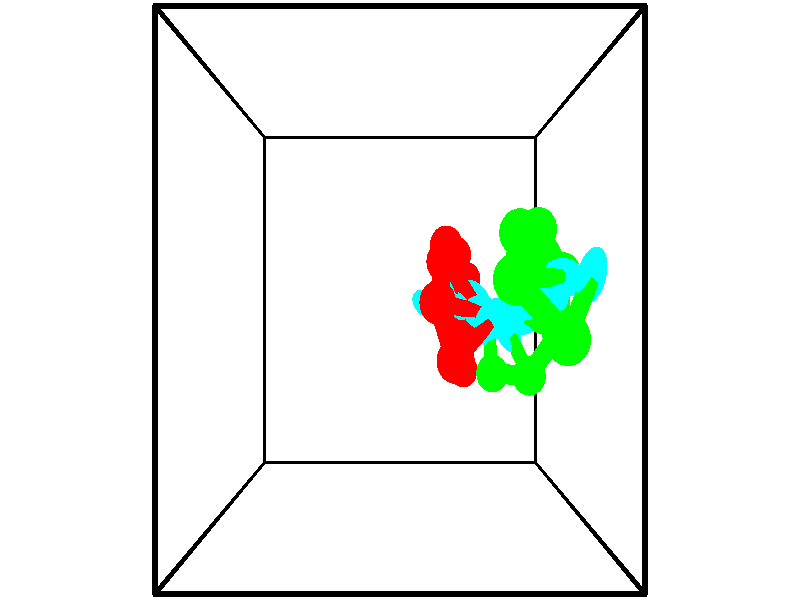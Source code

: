 // switches for output
#declare DRAW_BASES = 1; // possible values are 0, 1; only relevant for DNA ribbons
#declare DRAW_BASES_TYPE = 3; // possible values are 1, 2, 3; only relevant for DNA ribbons
#declare DRAW_FOG = 0; // set to 1 to enable fog

#include "colors.inc"

#include "transforms.inc"
background { rgb <1, 1, 1>}

#default {
   normal{
       ripples 0.25
       frequency 0.20
       turbulence 0.2
       lambda 5
   }
	finish {
		phong 0.1
		phong_size 40.
	}
}

// original window dimensions: 1024x640


// camera settings

camera {
	sky <-0, 1, 0>
	up <-0, 1, 0>
	right 1.6 * <1, 0, 0>
	location <2.5, 2.5, 11.1562>
	look_at <2.5, 2.5, 2.5>
	direction <0, 0, -8.6562>
	angle 67.0682
}


# declare cpy_camera_pos = <2.5, 2.5, 11.1562>;
# if (DRAW_FOG = 1)
fog {
	fog_type 2
	up vnormalize(cpy_camera_pos)
	color rgbt<1,1,1,0.3>
	distance 1e-5
	fog_alt 3e-3
	fog_offset 4
}
# end


// LIGHTS

# declare lum = 6;
global_settings {
	ambient_light rgb lum * <0.05, 0.05, 0.05>
	max_trace_level 15
}# declare cpy_direct_light_amount = 0.25;
light_source
{	1000 * <-1, -1, 1>,
	rgb lum * cpy_direct_light_amount
	parallel
}

light_source
{	1000 * <1, 1, -1>,
	rgb lum * cpy_direct_light_amount
	parallel
}

// strand 0

// nucleotide -1

// particle -1
sphere {
	<3.597017, 1.483737, 0.638913> 0.250000
	pigment { color rgbt <1,0,0,0> }
	no_shadow
}
cylinder {
	<3.508080, 1.665802, 0.294033>,  <3.454717, 1.775041, 0.087105>, 0.100000
	pigment { color rgbt <1,0,0,0> }
	no_shadow
}
cylinder {
	<3.508080, 1.665802, 0.294033>,  <3.597017, 1.483737, 0.638913>, 0.100000
	pigment { color rgbt <1,0,0,0> }
	no_shadow
}

// particle -1
sphere {
	<3.508080, 1.665802, 0.294033> 0.100000
	pigment { color rgbt <1,0,0,0> }
	no_shadow
}
sphere {
	0, 1
	scale<0.080000,0.200000,0.300000>
	matrix <0.826775, 0.556715, 0.080687,
		0.516726, -0.694906, -0.500100,
		-0.222344, 0.455164, -0.862200,
		3.441376, 1.802351, 0.035373>
	pigment { color rgbt <0,1,1,0> }
	no_shadow
}
cylinder {
	<3.586753, 2.114439, 0.376611>,  <3.597017, 1.483737, 0.638913>, 0.130000
	pigment { color rgbt <1,0,0,0> }
	no_shadow
}

// nucleotide -1

// particle -1
sphere {
	<3.586753, 2.114439, 0.376611> 0.250000
	pigment { color rgbt <1,0,0,0> }
	no_shadow
}
cylinder {
	<3.242897, 2.295334, 0.471691>,  <3.036583, 2.403871, 0.528739>, 0.100000
	pigment { color rgbt <1,0,0,0> }
	no_shadow
}
cylinder {
	<3.242897, 2.295334, 0.471691>,  <3.586753, 2.114439, 0.376611>, 0.100000
	pigment { color rgbt <1,0,0,0> }
	no_shadow
}

// particle -1
sphere {
	<3.242897, 2.295334, 0.471691> 0.100000
	pigment { color rgbt <1,0,0,0> }
	no_shadow
}
sphere {
	0, 1
	scale<0.080000,0.200000,0.300000>
	matrix <0.351901, 0.186824, 0.917203,
		0.370385, 0.872112, -0.319744,
		-0.859640, 0.452237, 0.237700,
		2.985005, 2.431005, 0.543001>
	pigment { color rgbt <0,1,1,0> }
	no_shadow
}
cylinder {
	<3.645256, 2.801912, 0.657360>,  <3.586753, 2.114439, 0.376611>, 0.130000
	pigment { color rgbt <1,0,0,0> }
	no_shadow
}

// nucleotide -1

// particle -1
sphere {
	<3.645256, 2.801912, 0.657360> 0.250000
	pigment { color rgbt <1,0,0,0> }
	no_shadow
}
cylinder {
	<3.340153, 2.600906, 0.820175>,  <3.157091, 2.480303, 0.917865>, 0.100000
	pigment { color rgbt <1,0,0,0> }
	no_shadow
}
cylinder {
	<3.340153, 2.600906, 0.820175>,  <3.645256, 2.801912, 0.657360>, 0.100000
	pigment { color rgbt <1,0,0,0> }
	no_shadow
}

// particle -1
sphere {
	<3.340153, 2.600906, 0.820175> 0.100000
	pigment { color rgbt <1,0,0,0> }
	no_shadow
}
sphere {
	0, 1
	scale<0.080000,0.200000,0.300000>
	matrix <0.348946, 0.210106, 0.913286,
		-0.544460, 0.838651, 0.015090,
		-0.762758, -0.502514, 0.407039,
		3.111326, 2.450152, 0.942287>
	pigment { color rgbt <0,1,1,0> }
	no_shadow
}
cylinder {
	<3.416206, 3.117668, 1.243758>,  <3.645256, 2.801912, 0.657360>, 0.130000
	pigment { color rgbt <1,0,0,0> }
	no_shadow
}

// nucleotide -1

// particle -1
sphere {
	<3.416206, 3.117668, 1.243758> 0.250000
	pigment { color rgbt <1,0,0,0> }
	no_shadow
}
cylinder {
	<3.300720, 2.746658, 1.338703>,  <3.231429, 2.524052, 1.395670>, 0.100000
	pigment { color rgbt <1,0,0,0> }
	no_shadow
}
cylinder {
	<3.300720, 2.746658, 1.338703>,  <3.416206, 3.117668, 1.243758>, 0.100000
	pigment { color rgbt <1,0,0,0> }
	no_shadow
}

// particle -1
sphere {
	<3.300720, 2.746658, 1.338703> 0.100000
	pigment { color rgbt <1,0,0,0> }
	no_shadow
}
sphere {
	0, 1
	scale<0.080000,0.200000,0.300000>
	matrix <0.349382, 0.128754, 0.928092,
		-0.891390, 0.350884, 0.286887,
		-0.288715, -0.927525, 0.237362,
		3.214106, 2.468401, 1.409912>
	pigment { color rgbt <0,1,1,0> }
	no_shadow
}
cylinder {
	<3.210002, 3.202488, 1.880307>,  <3.416206, 3.117668, 1.243758>, 0.130000
	pigment { color rgbt <1,0,0,0> }
	no_shadow
}

// nucleotide -1

// particle -1
sphere {
	<3.210002, 3.202488, 1.880307> 0.250000
	pigment { color rgbt <1,0,0,0> }
	no_shadow
}
cylinder {
	<3.322403, 2.818726, 1.870708>,  <3.389843, 2.588468, 1.864949>, 0.100000
	pigment { color rgbt <1,0,0,0> }
	no_shadow
}
cylinder {
	<3.322403, 2.818726, 1.870708>,  <3.210002, 3.202488, 1.880307>, 0.100000
	pigment { color rgbt <1,0,0,0> }
	no_shadow
}

// particle -1
sphere {
	<3.322403, 2.818726, 1.870708> 0.100000
	pigment { color rgbt <1,0,0,0> }
	no_shadow
}
sphere {
	0, 1
	scale<0.080000,0.200000,0.300000>
	matrix <0.306619, 0.066056, 0.949537,
		-0.909408, -0.274180, 0.312734,
		0.281002, -0.959407, -0.023997,
		3.406703, 2.530903, 1.863509>
	pigment { color rgbt <0,1,1,0> }
	no_shadow
}
cylinder {
	<3.129360, 2.961966, 2.499418>,  <3.210002, 3.202488, 1.880307>, 0.130000
	pigment { color rgbt <1,0,0,0> }
	no_shadow
}

// nucleotide -1

// particle -1
sphere {
	<3.129360, 2.961966, 2.499418> 0.250000
	pigment { color rgbt <1,0,0,0> }
	no_shadow
}
cylinder {
	<3.396519, 2.697876, 2.362003>,  <3.556814, 2.539422, 2.279555>, 0.100000
	pigment { color rgbt <1,0,0,0> }
	no_shadow
}
cylinder {
	<3.396519, 2.697876, 2.362003>,  <3.129360, 2.961966, 2.499418>, 0.100000
	pigment { color rgbt <1,0,0,0> }
	no_shadow
}

// particle -1
sphere {
	<3.396519, 2.697876, 2.362003> 0.100000
	pigment { color rgbt <1,0,0,0> }
	no_shadow
}
sphere {
	0, 1
	scale<0.080000,0.200000,0.300000>
	matrix <0.222352, -0.263493, 0.938686,
		-0.710263, -0.703331, -0.029184,
		0.667897, -0.660225, -0.343537,
		3.596888, 2.499809, 2.258942>
	pigment { color rgbt <0,1,1,0> }
	no_shadow
}
cylinder {
	<3.015701, 2.470778, 2.908608>,  <3.129360, 2.961966, 2.499418>, 0.130000
	pigment { color rgbt <1,0,0,0> }
	no_shadow
}

// nucleotide -1

// particle -1
sphere {
	<3.015701, 2.470778, 2.908608> 0.250000
	pigment { color rgbt <1,0,0,0> }
	no_shadow
}
cylinder {
	<3.383327, 2.403381, 2.766102>,  <3.603904, 2.362943, 2.680598>, 0.100000
	pigment { color rgbt <1,0,0,0> }
	no_shadow
}
cylinder {
	<3.383327, 2.403381, 2.766102>,  <3.015701, 2.470778, 2.908608>, 0.100000
	pigment { color rgbt <1,0,0,0> }
	no_shadow
}

// particle -1
sphere {
	<3.383327, 2.403381, 2.766102> 0.100000
	pigment { color rgbt <1,0,0,0> }
	no_shadow
}
sphere {
	0, 1
	scale<0.080000,0.200000,0.300000>
	matrix <0.353149, -0.049160, 0.934275,
		-0.174933, -0.984476, 0.014322,
		0.919067, -0.168493, -0.356266,
		3.659048, 2.352834, 2.659222>
	pigment { color rgbt <0,1,1,0> }
	no_shadow
}
cylinder {
	<3.230985, 1.830423, 3.217519>,  <3.015701, 2.470778, 2.908608>, 0.130000
	pigment { color rgbt <1,0,0,0> }
	no_shadow
}

// nucleotide -1

// particle -1
sphere {
	<3.230985, 1.830423, 3.217519> 0.250000
	pigment { color rgbt <1,0,0,0> }
	no_shadow
}
cylinder {
	<3.517357, 2.087143, 3.107582>,  <3.689180, 2.241175, 3.041620>, 0.100000
	pigment { color rgbt <1,0,0,0> }
	no_shadow
}
cylinder {
	<3.517357, 2.087143, 3.107582>,  <3.230985, 1.830423, 3.217519>, 0.100000
	pigment { color rgbt <1,0,0,0> }
	no_shadow
}

// particle -1
sphere {
	<3.517357, 2.087143, 3.107582> 0.100000
	pigment { color rgbt <1,0,0,0> }
	no_shadow
}
sphere {
	0, 1
	scale<0.080000,0.200000,0.300000>
	matrix <0.309829, 0.060718, 0.948852,
		0.625661, -0.764464, -0.155378,
		0.715929, 0.641800, -0.274842,
		3.732136, 2.279683, 3.025130>
	pigment { color rgbt <0,1,1,0> }
	no_shadow
}
// strand 1

// nucleotide -1

// particle -1
sphere {
	<4.370772, 2.136653, 4.417869> 0.250000
	pigment { color rgbt <0,1,0,0> }
	no_shadow
}
cylinder {
	<4.556016, 2.478104, 4.322495>,  <4.667162, 2.682974, 4.265270>, 0.100000
	pigment { color rgbt <0,1,0,0> }
	no_shadow
}
cylinder {
	<4.556016, 2.478104, 4.322495>,  <4.370772, 2.136653, 4.417869>, 0.100000
	pigment { color rgbt <0,1,0,0> }
	no_shadow
}

// particle -1
sphere {
	<4.556016, 2.478104, 4.322495> 0.100000
	pigment { color rgbt <0,1,0,0> }
	no_shadow
}
sphere {
	0, 1
	scale<0.080000,0.200000,0.300000>
	matrix <-0.471670, 0.009607, -0.881723,
		-0.750371, 0.520797, 0.407079,
		0.463109, 0.853626, -0.238435,
		4.694949, 2.734192, 4.250964>
	pigment { color rgbt <0,1,1,0> }
	no_shadow
}
cylinder {
	<3.829381, 2.700685, 4.165854>,  <4.370772, 2.136653, 4.417869>, 0.130000
	pigment { color rgbt <0,1,0,0> }
	no_shadow
}

// nucleotide -1

// particle -1
sphere {
	<3.829381, 2.700685, 4.165854> 0.250000
	pigment { color rgbt <0,1,0,0> }
	no_shadow
}
cylinder {
	<4.198262, 2.716080, 4.011940>,  <4.419591, 2.725317, 3.919592>, 0.100000
	pigment { color rgbt <0,1,0,0> }
	no_shadow
}
cylinder {
	<4.198262, 2.716080, 4.011940>,  <3.829381, 2.700685, 4.165854>, 0.100000
	pigment { color rgbt <0,1,0,0> }
	no_shadow
}

// particle -1
sphere {
	<4.198262, 2.716080, 4.011940> 0.100000
	pigment { color rgbt <0,1,0,0> }
	no_shadow
}
sphere {
	0, 1
	scale<0.080000,0.200000,0.300000>
	matrix <-0.369885, -0.202461, -0.906749,
		-0.112802, 0.978534, -0.172474,
		0.922204, 0.038487, -0.384783,
		4.474924, 2.727626, 3.896505>
	pigment { color rgbt <0,1,1,0> }
	no_shadow
}
cylinder {
	<3.996883, 3.205801, 3.594192>,  <3.829381, 2.700685, 4.165854>, 0.130000
	pigment { color rgbt <0,1,0,0> }
	no_shadow
}

// nucleotide -1

// particle -1
sphere {
	<3.996883, 3.205801, 3.594192> 0.250000
	pigment { color rgbt <0,1,0,0> }
	no_shadow
}
cylinder {
	<4.237611, 2.889236, 3.551331>,  <4.382048, 2.699298, 3.525614>, 0.100000
	pigment { color rgbt <0,1,0,0> }
	no_shadow
}
cylinder {
	<4.237611, 2.889236, 3.551331>,  <3.996883, 3.205801, 3.594192>, 0.100000
	pigment { color rgbt <0,1,0,0> }
	no_shadow
}

// particle -1
sphere {
	<4.237611, 2.889236, 3.551331> 0.100000
	pigment { color rgbt <0,1,0,0> }
	no_shadow
}
sphere {
	0, 1
	scale<0.080000,0.200000,0.300000>
	matrix <-0.364457, -0.152772, -0.918603,
		0.710622, 0.591886, -0.380376,
		0.601820, -0.791411, -0.107154,
		4.418157, 2.651813, 3.519185>
	pigment { color rgbt <0,1,1,0> }
	no_shadow
}
cylinder {
	<4.371914, 3.298506, 2.967981>,  <3.996883, 3.205801, 3.594192>, 0.130000
	pigment { color rgbt <0,1,0,0> }
	no_shadow
}

// nucleotide -1

// particle -1
sphere {
	<4.371914, 3.298506, 2.967981> 0.250000
	pigment { color rgbt <0,1,0,0> }
	no_shadow
}
cylinder {
	<4.374120, 2.909363, 3.060516>,  <4.375443, 2.675877, 3.116037>, 0.100000
	pigment { color rgbt <0,1,0,0> }
	no_shadow
}
cylinder {
	<4.374120, 2.909363, 3.060516>,  <4.371914, 3.298506, 2.967981>, 0.100000
	pigment { color rgbt <0,1,0,0> }
	no_shadow
}

// particle -1
sphere {
	<4.374120, 2.909363, 3.060516> 0.100000
	pigment { color rgbt <0,1,0,0> }
	no_shadow
}
sphere {
	0, 1
	scale<0.080000,0.200000,0.300000>
	matrix <-0.380651, -0.215967, -0.899146,
		0.924702, -0.083100, -0.371510,
		0.005515, -0.972858, 0.231337,
		4.375774, 2.617505, 3.129918>
	pigment { color rgbt <0,1,1,0> }
	no_shadow
}
cylinder {
	<4.841405, 2.824530, 2.459120>,  <4.371914, 3.298506, 2.967981>, 0.130000
	pigment { color rgbt <0,1,0,0> }
	no_shadow
}

// nucleotide -1

// particle -1
sphere {
	<4.841405, 2.824530, 2.459120> 0.250000
	pigment { color rgbt <0,1,0,0> }
	no_shadow
}
cylinder {
	<4.538325, 2.634781, 2.638390>,  <4.356477, 2.520931, 2.745952>, 0.100000
	pigment { color rgbt <0,1,0,0> }
	no_shadow
}
cylinder {
	<4.538325, 2.634781, 2.638390>,  <4.841405, 2.824530, 2.459120>, 0.100000
	pigment { color rgbt <0,1,0,0> }
	no_shadow
}

// particle -1
sphere {
	<4.538325, 2.634781, 2.638390> 0.100000
	pigment { color rgbt <0,1,0,0> }
	no_shadow
}
sphere {
	0, 1
	scale<0.080000,0.200000,0.300000>
	matrix <-0.390666, -0.220400, -0.893758,
		0.522753, -0.852287, -0.018325,
		-0.757700, -0.474374, 0.448175,
		4.311015, 2.492469, 2.772842>
	pigment { color rgbt <0,1,1,0> }
	no_shadow
}
cylinder {
	<4.846540, 2.108812, 2.252565>,  <4.841405, 2.824530, 2.459120>, 0.130000
	pigment { color rgbt <0,1,0,0> }
	no_shadow
}

// nucleotide -1

// particle -1
sphere {
	<4.846540, 2.108812, 2.252565> 0.250000
	pigment { color rgbt <0,1,0,0> }
	no_shadow
}
cylinder {
	<4.479846, 2.211548, 2.374962>,  <4.259830, 2.273190, 2.448400>, 0.100000
	pigment { color rgbt <0,1,0,0> }
	no_shadow
}
cylinder {
	<4.479846, 2.211548, 2.374962>,  <4.846540, 2.108812, 2.252565>, 0.100000
	pigment { color rgbt <0,1,0,0> }
	no_shadow
}

// particle -1
sphere {
	<4.479846, 2.211548, 2.374962> 0.100000
	pigment { color rgbt <0,1,0,0> }
	no_shadow
}
sphere {
	0, 1
	scale<0.080000,0.200000,0.300000>
	matrix <-0.350449, -0.149308, -0.924604,
		-0.191788, -0.954851, 0.226885,
		-0.916735, 0.256840, 0.305992,
		4.204825, 2.288600, 2.466759>
	pigment { color rgbt <0,1,1,0> }
	no_shadow
}
cylinder {
	<4.467403, 1.536300, 1.945457>,  <4.846540, 2.108812, 2.252565>, 0.130000
	pigment { color rgbt <0,1,0,0> }
	no_shadow
}

// nucleotide -1

// particle -1
sphere {
	<4.467403, 1.536300, 1.945457> 0.250000
	pigment { color rgbt <0,1,0,0> }
	no_shadow
}
cylinder {
	<4.267653, 1.870438, 2.037392>,  <4.147803, 2.070920, 2.092553>, 0.100000
	pigment { color rgbt <0,1,0,0> }
	no_shadow
}
cylinder {
	<4.267653, 1.870438, 2.037392>,  <4.467403, 1.536300, 1.945457>, 0.100000
	pigment { color rgbt <0,1,0,0> }
	no_shadow
}

// particle -1
sphere {
	<4.267653, 1.870438, 2.037392> 0.100000
	pigment { color rgbt <0,1,0,0> }
	no_shadow
}
sphere {
	0, 1
	scale<0.080000,0.200000,0.300000>
	matrix <-0.430150, -0.008772, -0.902715,
		-0.752061, -0.549658, 0.363704,
		-0.499375, 0.835343, 0.229838,
		4.117841, 2.121041, 2.106343>
	pigment { color rgbt <0,1,1,0> }
	no_shadow
}
cylinder {
	<3.969890, 1.524043, 1.524696>,  <4.467403, 1.536300, 1.945457>, 0.130000
	pigment { color rgbt <0,1,0,0> }
	no_shadow
}

// nucleotide -1

// particle -1
sphere {
	<3.969890, 1.524043, 1.524696> 0.250000
	pigment { color rgbt <0,1,0,0> }
	no_shadow
}
cylinder {
	<3.917462, 1.895615, 1.663208>,  <3.886006, 2.118558, 1.746315>, 0.100000
	pigment { color rgbt <0,1,0,0> }
	no_shadow
}
cylinder {
	<3.917462, 1.895615, 1.663208>,  <3.969890, 1.524043, 1.524696>, 0.100000
	pigment { color rgbt <0,1,0,0> }
	no_shadow
}

// particle -1
sphere {
	<3.917462, 1.895615, 1.663208> 0.100000
	pigment { color rgbt <0,1,0,0> }
	no_shadow
}
sphere {
	0, 1
	scale<0.080000,0.200000,0.300000>
	matrix <-0.517888, 0.233687, -0.822911,
		-0.845348, -0.287192, 0.450452,
		-0.131068, 0.928930, 0.346280,
		3.878142, 2.174294, 1.767092>
	pigment { color rgbt <0,1,1,0> }
	no_shadow
}
// box output
cylinder {
	<0.000000, 0.000000, 0.000000>,  <5.000000, 0.000000, 0.000000>, 0.025000
	pigment { color rgbt <0,0,0,0> }
	no_shadow
}
cylinder {
	<0.000000, 0.000000, 0.000000>,  <0.000000, 5.000000, 0.000000>, 0.025000
	pigment { color rgbt <0,0,0,0> }
	no_shadow
}
cylinder {
	<0.000000, 0.000000, 0.000000>,  <0.000000, 0.000000, 5.000000>, 0.025000
	pigment { color rgbt <0,0,0,0> }
	no_shadow
}
cylinder {
	<5.000000, 5.000000, 5.000000>,  <0.000000, 5.000000, 5.000000>, 0.025000
	pigment { color rgbt <0,0,0,0> }
	no_shadow
}
cylinder {
	<5.000000, 5.000000, 5.000000>,  <5.000000, 0.000000, 5.000000>, 0.025000
	pigment { color rgbt <0,0,0,0> }
	no_shadow
}
cylinder {
	<5.000000, 5.000000, 5.000000>,  <5.000000, 5.000000, 0.000000>, 0.025000
	pigment { color rgbt <0,0,0,0> }
	no_shadow
}
cylinder {
	<0.000000, 0.000000, 5.000000>,  <0.000000, 5.000000, 5.000000>, 0.025000
	pigment { color rgbt <0,0,0,0> }
	no_shadow
}
cylinder {
	<0.000000, 0.000000, 5.000000>,  <5.000000, 0.000000, 5.000000>, 0.025000
	pigment { color rgbt <0,0,0,0> }
	no_shadow
}
cylinder {
	<5.000000, 5.000000, 0.000000>,  <0.000000, 5.000000, 0.000000>, 0.025000
	pigment { color rgbt <0,0,0,0> }
	no_shadow
}
cylinder {
	<5.000000, 5.000000, 0.000000>,  <5.000000, 0.000000, 0.000000>, 0.025000
	pigment { color rgbt <0,0,0,0> }
	no_shadow
}
cylinder {
	<5.000000, 0.000000, 5.000000>,  <5.000000, 0.000000, 0.000000>, 0.025000
	pigment { color rgbt <0,0,0,0> }
	no_shadow
}
cylinder {
	<0.000000, 5.000000, 0.000000>,  <0.000000, 5.000000, 5.000000>, 0.025000
	pigment { color rgbt <0,0,0,0> }
	no_shadow
}
// end of box output
